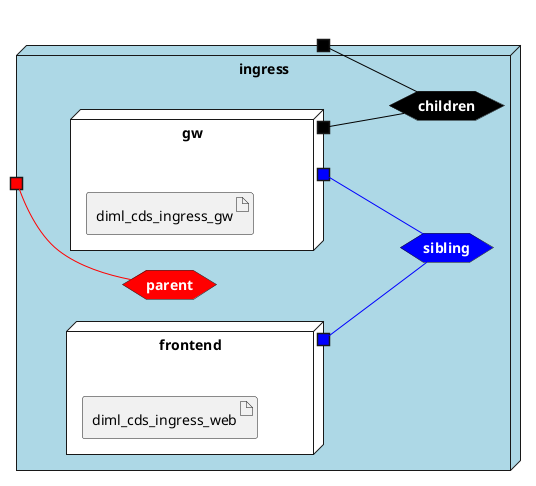 @startuml

left to right direction







node "ingress" #lightblue {


    hexagon childrennet #black [
            <b><color:white>children</color></b>
    ]
    
    portout " " as childrennetPortOut #black
    childrennet -[#black]- childrennetPortOut
    
    hexagon siblingnet #blue [
            <b><color:white>sibling</color></b>
    ]
    
    hexagon parentnet #red [
            <b><color:white>parent</color></b>
    ]
    
    portin " " as parentnetPortIn #red
    parentnetPortIn -[#red]- parentnet
    

node "frontend" as frontendService #white {
    portOut " " as frontendServicesiblingnet #blue
   frontendServicesiblingnet -[#blue]- siblingnet
   

    artifact "diml_cds_ingress_web" as diml_cds_ingress_webimage
    
}
node "gw" as gwService #white {
    portOut " " as gwServicechildrennet #black
   gwServicechildrennet -[#black]- childrennet
       portOut " " as gwServicesiblingnet #blue
   gwServicesiblingnet -[#blue]- siblingnet
   

    artifact "diml_cds_ingress_gw" as diml_cds_ingress_gwimage
    
}

}


@enduml
